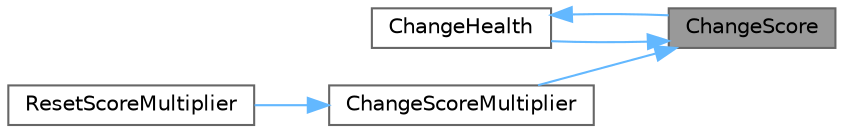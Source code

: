 digraph "ChangeScore"
{
 // LATEX_PDF_SIZE
  bgcolor="transparent";
  edge [fontname=Helvetica,fontsize=10,labelfontname=Helvetica,labelfontsize=10];
  node [fontname=Helvetica,fontsize=10,shape=box,height=0.2,width=0.4];
  rankdir="RL";
  Node1 [id="Node000001",label="ChangeScore",height=0.2,width=0.4,color="gray40", fillcolor="grey60", style="filled", fontcolor="black",tooltip="Increases score, rewards extra health if requirement are met."];
  Node1 -> Node2 [id="edge1_Node000001_Node000002",dir="back",color="steelblue1",style="solid",tooltip=" "];
  Node2 [id="Node000002",label="ChangeHealth",height=0.2,width=0.4,color="grey40", fillcolor="white", style="filled",URL="$class_player_scripts_1_1_player_status.html#af41d014aba881a7ec30a9cddaf9e0b3a",tooltip="Increases health. If health is already at max, increases score instead. When health reaches 0,..."];
  Node2 -> Node1 [id="edge2_Node000002_Node000001",dir="back",color="steelblue1",style="solid",tooltip=" "];
  Node1 -> Node3 [id="edge3_Node000001_Node000003",dir="back",color="steelblue1",style="solid",tooltip=" "];
  Node3 [id="Node000003",label="ChangeScoreMultiplier",height=0.2,width=0.4,color="grey40", fillcolor="white", style="filled",URL="$class_player_scripts_1_1_player_status.html#a48bde3035abda30d99b282527cdd1bf0",tooltip="Changes score multiplier, awards bonus score if max multiplier is reached."];
  Node3 -> Node4 [id="edge4_Node000003_Node000004",dir="back",color="steelblue1",style="solid",tooltip=" "];
  Node4 [id="Node000004",label="ResetScoreMultiplier",height=0.2,width=0.4,color="grey40", fillcolor="white", style="filled",URL="$class_player_scripts_1_1_player_status.html#a012607dd27a930aa340ffa15fd32cb28",tooltip="Sets Score Multiplier back to 1."];
}

